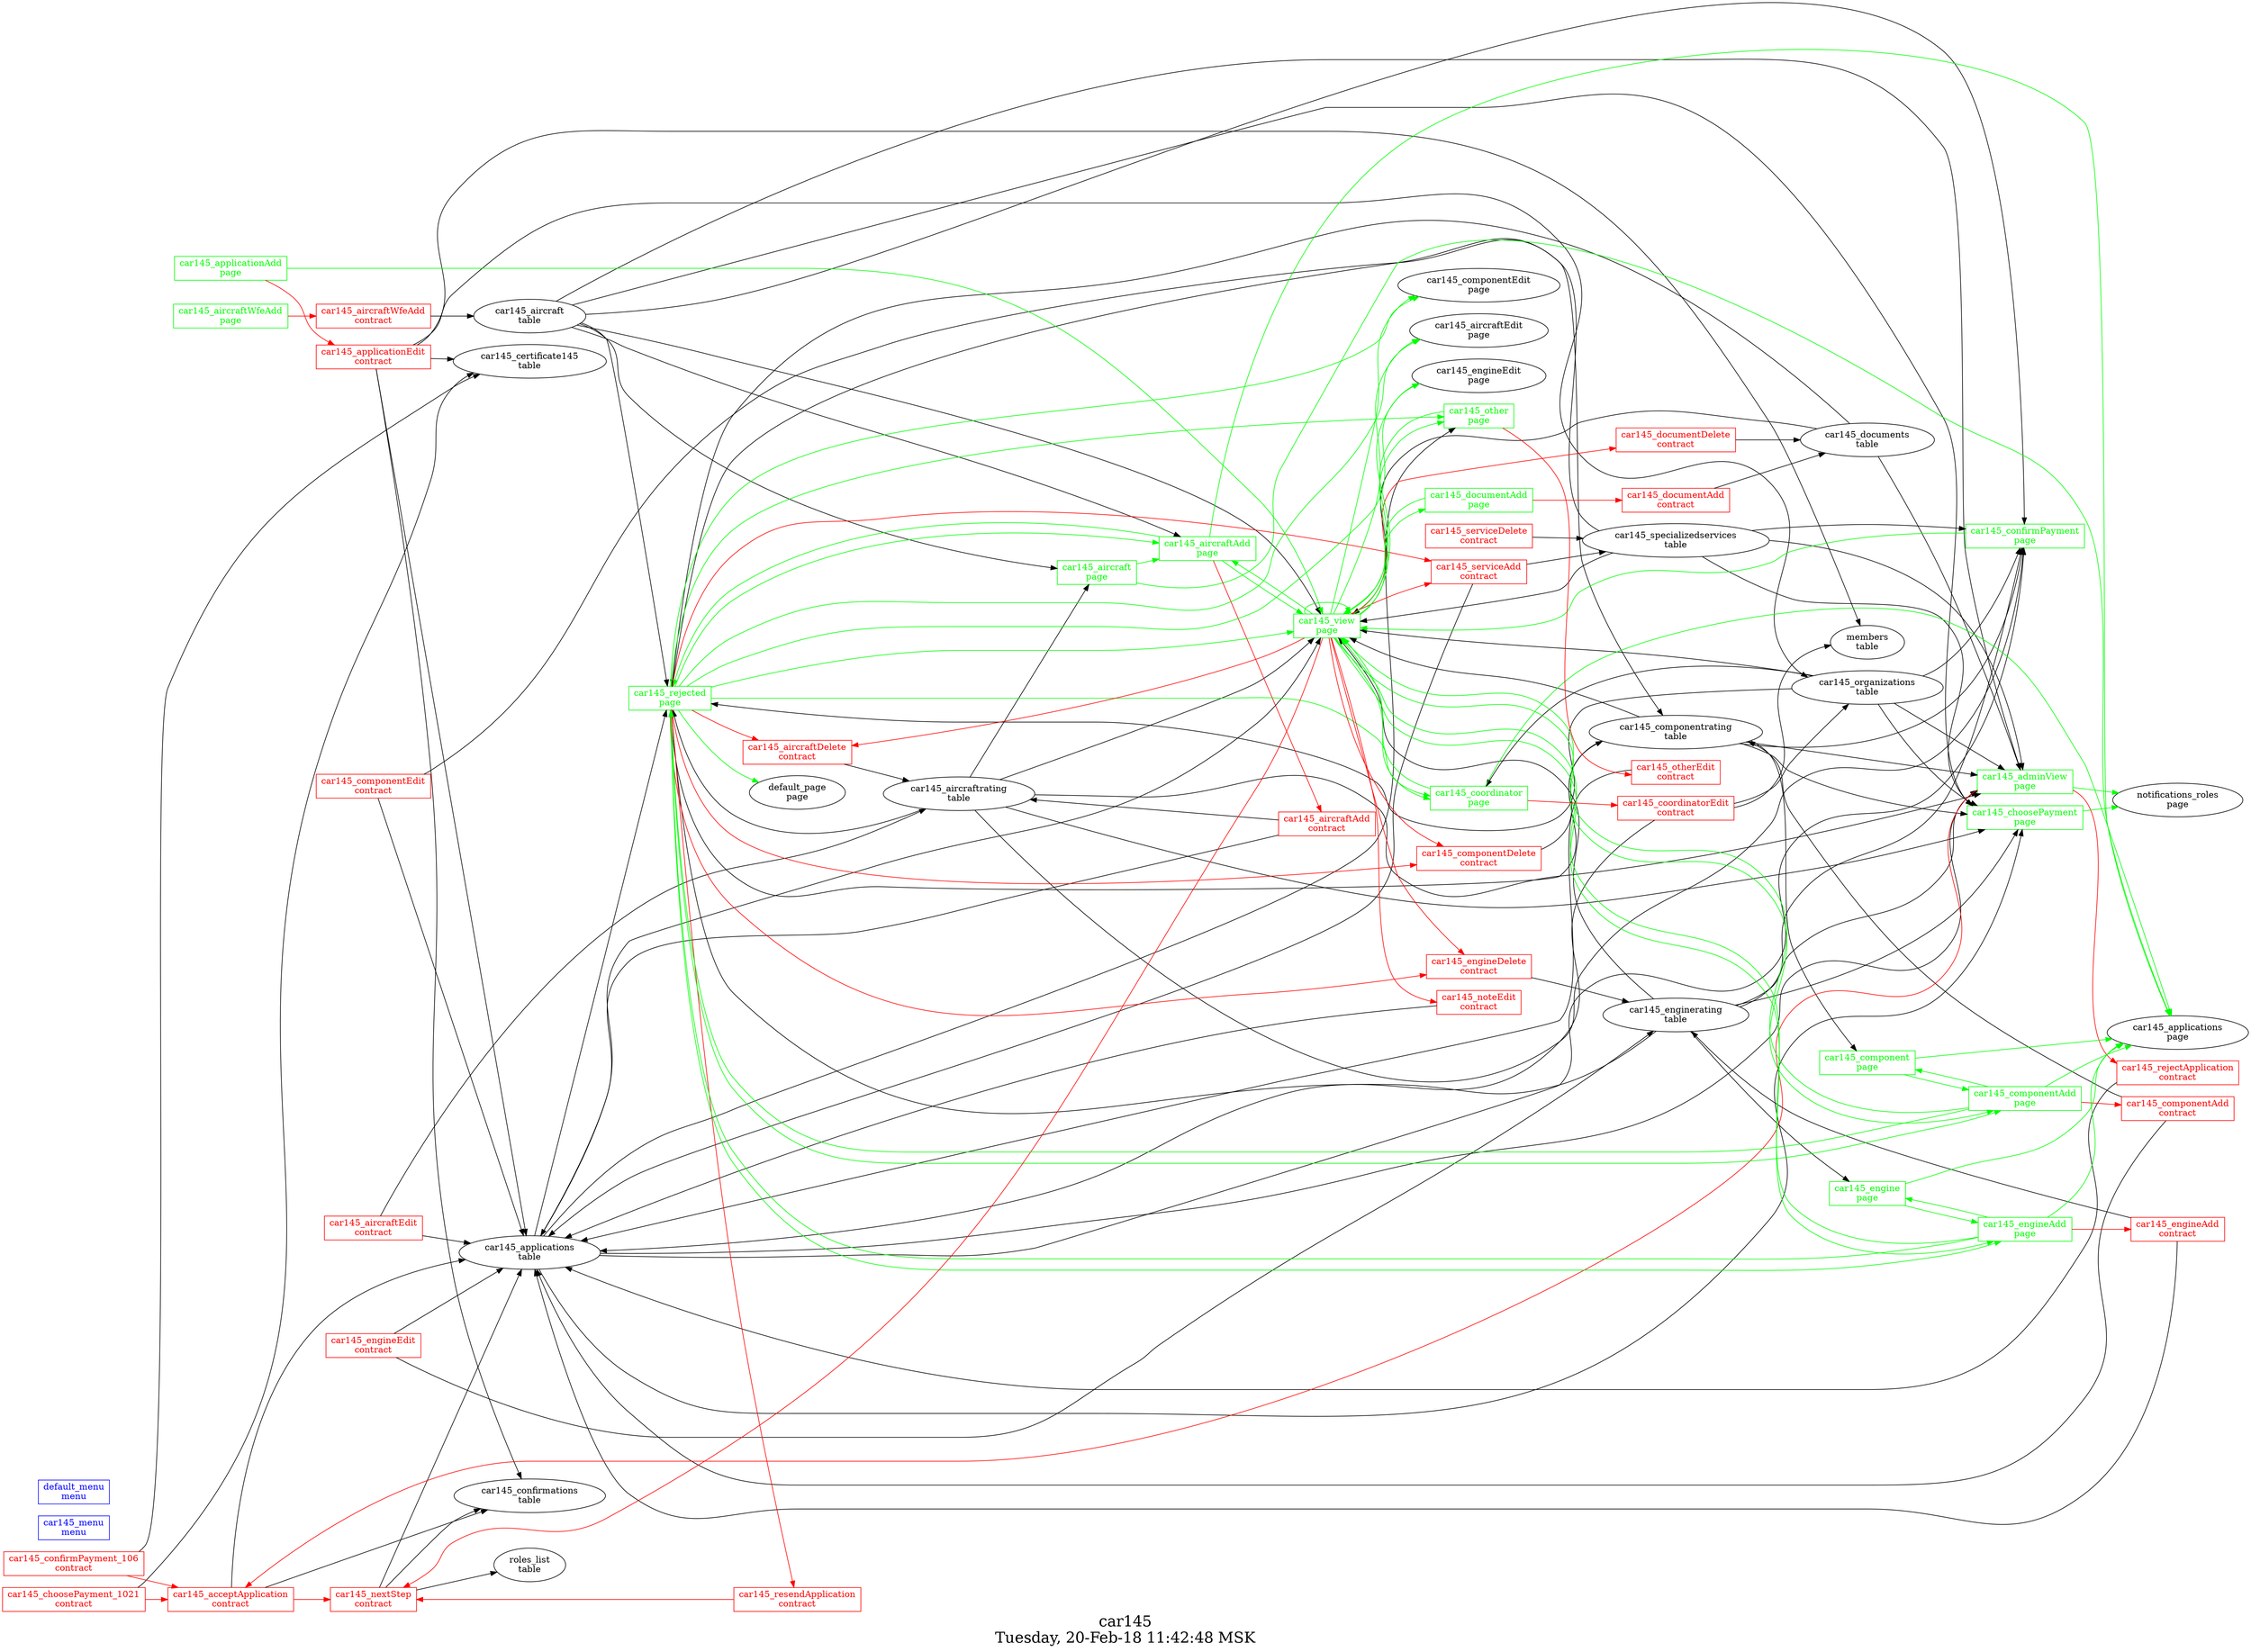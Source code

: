 digraph G {
fontsize="24.0";
label="car145\nTuesday, 20-Feb-18 11:42:48 MSK";
rankdir=LR;
"car145_acceptApplication\ncontract" -> "car145_nextStep\ncontract"  [ color=red ]
"car145_acceptApplication\ncontract" -> "car145_confirmations\ntable"  [ color="" ]
"car145_acceptApplication\ncontract" -> "car145_applications\ntable"  [ color="" ]
"car145_acceptApplication\ncontract" [color=red, fontcolor=red, group=contracts, shape=record];
"car145_aircraftAdd\ncontract" -> "car145_aircraftrating\ntable"  [ color="" ]
"car145_aircraftAdd\ncontract" -> "car145_applications\ntable"  [ color="" ]
"car145_aircraftAdd\ncontract" [color=red, fontcolor=red, group=contracts, shape=record];
"car145_aircraftDelete\ncontract" -> "car145_aircraftrating\ntable"  [ color="" ]
"car145_aircraftDelete\ncontract" [color=red, fontcolor=red, group=contracts, shape=record];
"car145_aircraftEdit\ncontract" -> "car145_aircraftrating\ntable"  [ color="" ]
"car145_aircraftEdit\ncontract" -> "car145_applications\ntable"  [ color="" ]
"car145_aircraftEdit\ncontract" [color=red, fontcolor=red, group=contracts, shape=record];
"car145_aircraftWfeAdd\ncontract" -> "car145_aircraft\ntable"  [ color="" ]
"car145_aircraftWfeAdd\ncontract" [color=red, fontcolor=red, group=contracts, shape=record];
"car145_applicationEdit\ncontract" -> "members\ntable"  [ color="" ]
"car145_applicationEdit\ncontract" -> "car145_organizations\ntable"  [ color="" ]
"car145_applicationEdit\ncontract" -> "car145_applications\ntable"  [ color="" ]
"car145_applicationEdit\ncontract" -> "car145_certificate145\ntable"  [ color="" ]
"car145_applicationEdit\ncontract" -> "car145_confirmations\ntable"  [ color="" ]
"car145_applicationEdit\ncontract" [color=red, fontcolor=red, group=contracts, shape=record];
"car145_choosePayment_1021\ncontract" -> "car145_acceptApplication\ncontract"  [ color=red ]
"car145_choosePayment_1021\ncontract" -> "car145_certificate145\ntable"  [ color="" ]
"car145_choosePayment_1021\ncontract" [color=red, fontcolor=red, group=contracts, shape=record];
"car145_componentAdd\ncontract" -> "car145_componentrating\ntable"  [ color="" ]
"car145_componentAdd\ncontract" -> "car145_applications\ntable"  [ color="" ]
"car145_componentAdd\ncontract" [color=red, fontcolor=red, group=contracts, shape=record];
"car145_componentDelete\ncontract" -> "car145_componentrating\ntable"  [ color="" ]
"car145_componentDelete\ncontract" [color=red, fontcolor=red, group=contracts, shape=record];
"car145_componentEdit\ncontract" -> "car145_componentrating\ntable"  [ color="" ]
"car145_componentEdit\ncontract" -> "car145_applications\ntable"  [ color="" ]
"car145_componentEdit\ncontract" [color=red, fontcolor=red, group=contracts, shape=record];
"car145_confirmPayment_106\ncontract" -> "car145_acceptApplication\ncontract"  [ color=red ]
"car145_confirmPayment_106\ncontract" -> "car145_certificate145\ntable"  [ color="" ]
"car145_confirmPayment_106\ncontract" [color=red, fontcolor=red, group=contracts, shape=record];
"car145_coordinatorEdit\ncontract" -> "members\ntable"  [ color="" ]
"car145_coordinatorEdit\ncontract" -> "car145_organizations\ntable"  [ color="" ]
"car145_coordinatorEdit\ncontract" -> "car145_applications\ntable"  [ color="" ]
"car145_coordinatorEdit\ncontract" [color=red, fontcolor=red, group=contracts, shape=record];
"car145_documentAdd\ncontract" -> "car145_documents\ntable"  [ color="" ]
"car145_documentAdd\ncontract" [color=red, fontcolor=red, group=contracts, shape=record];
"car145_documentDelete\ncontract" -> "car145_documents\ntable"  [ color="" ]
"car145_documentDelete\ncontract" [color=red, fontcolor=red, group=contracts, shape=record];
"car145_engineAdd\ncontract" -> "car145_enginerating\ntable"  [ color="" ]
"car145_engineAdd\ncontract" -> "car145_applications\ntable"  [ color="" ]
"car145_engineAdd\ncontract" [color=red, fontcolor=red, group=contracts, shape=record];
"car145_engineDelete\ncontract" -> "car145_enginerating\ntable"  [ color="" ]
"car145_engineDelete\ncontract" [color=red, fontcolor=red, group=contracts, shape=record];
"car145_engineEdit\ncontract" -> "car145_enginerating\ntable"  [ color="" ]
"car145_engineEdit\ncontract" -> "car145_applications\ntable"  [ color="" ]
"car145_engineEdit\ncontract" [color=red, fontcolor=red, group=contracts, shape=record];
"car145_nextStep\ncontract" -> "car145_confirmations\ntable"  [ color="" ]
"car145_nextStep\ncontract" -> "roles_list\ntable"  [ color="" ]
"car145_nextStep\ncontract" -> "car145_applications\ntable"  [ color="" ]
"car145_nextStep\ncontract" [color=red, fontcolor=red, group=contracts, shape=record];
"car145_noteEdit\ncontract" -> "car145_applications\ntable"  [ color="" ]
"car145_noteEdit\ncontract" [color=red, fontcolor=red, group=contracts, shape=record];
"car145_otherEdit\ncontract" -> "car145_applications\ntable"  [ color="" ]
"car145_otherEdit\ncontract" [color=red, fontcolor=red, group=contracts, shape=record];
"car145_rejectApplication\ncontract" -> "car145_applications\ntable"  [ color="" ]
"car145_rejectApplication\ncontract" [color=red, fontcolor=red, group=contracts, shape=record];
"car145_resendApplication\ncontract" -> "car145_nextStep\ncontract"  [ color=red ]
"car145_resendApplication\ncontract" [color=red, fontcolor=red, group=contracts, shape=record];
"car145_serviceAdd\ncontract" -> "car145_specializedservices\ntable"  [ color="" ]
"car145_serviceAdd\ncontract" -> "car145_applications\ntable"  [ color="" ]
"car145_serviceAdd\ncontract" [color=red, fontcolor=red, group=contracts, shape=record];
"car145_serviceDelete\ncontract" -> "car145_specializedservices\ntable"  [ color="" ]
"car145_serviceDelete\ncontract" [color=red, fontcolor=red, group=contracts, shape=record];
"car145_menu\nmenu" [color=blue, fontcolor=blue, group=menus, shape=record];
"default_menu\nmenu" [color=blue, fontcolor=blue, group=menus, shape=record];
"car145_adminView\npage" -> "car145_acceptApplication\ncontract"  [ color=red ]
"car145_adminView\npage" -> "car145_rejectApplication\ncontract"  [ color=red ]
"car145_applications\ntable" -> "car145_adminView\npage"  [ color="" ]
"car145_organizations\ntable" -> "car145_adminView\npage"  [ color="" ]
"car145_aircraftrating\ntable" -> "car145_adminView\npage"  [ color="" ]
"car145_aircraft\ntable" -> "car145_adminView\npage"  [ color="" ]
"car145_enginerating\ntable" -> "car145_adminView\npage"  [ color="" ]
"car145_componentrating\ntable" -> "car145_adminView\npage"  [ color="" ]
"car145_specializedservices\ntable" -> "car145_adminView\npage"  [ color="" ]
"car145_documents\ntable" -> "car145_adminView\npage"  [ color="" ]
"car145_adminView\npage" -> "notifications_roles\npage"  [ color=green ]
"car145_adminView\npage" [color=green, fontcolor=green, group=pages, shape=record];
"car145_aircraftrating\ntable" -> "car145_aircraft\npage"  [ color="" ]
"car145_aircraft\ntable" -> "car145_aircraft\npage"  [ color="" ]
"car145_aircraft\npage" -> "car145_applications\npage"  [ color=green ]
"car145_aircraft\npage" -> "car145_aircraftAdd\npage"  [ color=green ]
"car145_aircraft\npage" [color=green, fontcolor=green, group=pages, shape=record];
"car145_aircraftAdd\npage" -> "car145_aircraftAdd\ncontract"  [ color=red ]
"car145_aircraft\ntable" -> "car145_aircraftAdd\npage"  [ color="" ]
"car145_aircraftAdd\npage" -> "car145_applications\npage"  [ color=green ]
"car145_aircraftAdd\npage" -> "car145_rejected\npage"  [ color=green ]
"car145_aircraftAdd\npage" -> "car145_view\npage"  [ color=green ]
"car145_aircraftAdd\npage" [color=green, fontcolor=green, group=pages, shape=record];
"car145_aircraftWfeAdd\npage" -> "car145_aircraftWfeAdd\ncontract"  [ color=red ]
"car145_aircraftWfeAdd\npage" [color=green, fontcolor=green, group=pages, shape=record];
"car145_applicationAdd\npage" -> "car145_applicationEdit\ncontract"  [ color=red ]
"car145_applicationAdd\npage" -> "car145_view\npage"  [ color=green ]
"car145_applicationAdd\npage" [color=green, fontcolor=green, group=pages, shape=record];
"car145_applications\ntable" -> "car145_choosePayment\npage"  [ color="" ]
"car145_organizations\ntable" -> "car145_choosePayment\npage"  [ color="" ]
"car145_aircraftrating\ntable" -> "car145_choosePayment\npage"  [ color="" ]
"car145_aircraft\ntable" -> "car145_choosePayment\npage"  [ color="" ]
"car145_enginerating\ntable" -> "car145_choosePayment\npage"  [ color="" ]
"car145_componentrating\ntable" -> "car145_choosePayment\npage"  [ color="" ]
"car145_specializedservices\ntable" -> "car145_choosePayment\npage"  [ color="" ]
"car145_choosePayment\npage" -> "notifications_roles\npage"  [ color=green ]
"car145_choosePayment\npage" [color=green, fontcolor=green, group=pages, shape=record];
"car145_componentrating\ntable" -> "car145_component\npage"  [ color="" ]
"car145_component\npage" -> "car145_applications\npage"  [ color=green ]
"car145_component\npage" -> "car145_componentAdd\npage"  [ color=green ]
"car145_component\npage" [color=green, fontcolor=green, group=pages, shape=record];
"car145_componentAdd\npage" -> "car145_componentAdd\ncontract"  [ color=red ]
"car145_componentAdd\npage" -> "car145_applications\npage"  [ color=green ]
"car145_componentAdd\npage" -> "car145_component\npage"  [ color=green ]
"car145_componentAdd\npage" -> "car145_rejected\npage"  [ color=green ]
"car145_componentAdd\npage" -> "car145_view\npage"  [ color=green ]
"car145_componentAdd\npage" [color=green, fontcolor=green, group=pages, shape=record];
"car145_applications\ntable" -> "car145_confirmPayment\npage"  [ color="" ]
"car145_organizations\ntable" -> "car145_confirmPayment\npage"  [ color="" ]
"car145_aircraftrating\ntable" -> "car145_confirmPayment\npage"  [ color="" ]
"car145_aircraft\ntable" -> "car145_confirmPayment\npage"  [ color="" ]
"car145_enginerating\ntable" -> "car145_confirmPayment\npage"  [ color="" ]
"car145_componentrating\ntable" -> "car145_confirmPayment\npage"  [ color="" ]
"car145_specializedservices\ntable" -> "car145_confirmPayment\npage"  [ color="" ]
"car145_confirmPayment\npage" -> "car145_view\npage"  [ color=green ]
"car145_confirmPayment\npage" [color=green, fontcolor=green, group=pages, shape=record];
"car145_coordinator\npage" -> "car145_coordinatorEdit\ncontract"  [ color=red ]
"car145_organizations\ntable" -> "car145_coordinator\npage"  [ color="" ]
"car145_coordinator\npage" -> "car145_applications\npage"  [ color=green ]
"car145_coordinator\npage" -> "car145_view\npage"  [ color=green ]
"car145_coordinator\npage" [color=green, fontcolor=green, group=pages, shape=record];
"car145_documentAdd\npage" -> "car145_documentAdd\ncontract"  [ color=red ]
"car145_documentAdd\npage" -> "car145_view\npage"  [ color=green ]
"car145_documentAdd\npage" [color=green, fontcolor=green, group=pages, shape=record];
"car145_enginerating\ntable" -> "car145_engine\npage"  [ color="" ]
"car145_engine\npage" -> "car145_applications\npage"  [ color=green ]
"car145_engine\npage" -> "car145_engineAdd\npage"  [ color=green ]
"car145_engine\npage" [color=green, fontcolor=green, group=pages, shape=record];
"car145_engineAdd\npage" -> "car145_engineAdd\ncontract"  [ color=red ]
"car145_engineAdd\npage" -> "car145_applications\npage"  [ color=green ]
"car145_engineAdd\npage" -> "car145_engine\npage"  [ color=green ]
"car145_engineAdd\npage" -> "car145_rejected\npage"  [ color=green ]
"car145_engineAdd\npage" -> "car145_view\npage"  [ color=green ]
"car145_engineAdd\npage" [color=green, fontcolor=green, group=pages, shape=record];
"car145_other\npage" -> "car145_otherEdit\ncontract"  [ color=red ]
"car145_applications\ntable" -> "car145_other\npage"  [ color="" ]
"car145_other\npage" -> "car145_view\npage"  [ color=green ]
"car145_other\npage" [color=green, fontcolor=green, group=pages, shape=record];
"car145_rejected\npage" -> "car145_aircraftDelete\ncontract"  [ color=red ]
"car145_rejected\npage" -> "car145_engineDelete\ncontract"  [ color=red ]
"car145_rejected\npage" -> "car145_componentDelete\ncontract"  [ color=red ]
"car145_rejected\npage" -> "car145_serviceAdd\ncontract"  [ color=red ]
"car145_rejected\npage" -> "car145_resendApplication\ncontract"  [ color=red ]
"car145_applications\ntable" -> "car145_rejected\npage"  [ color="" ]
"car145_organizations\ntable" -> "car145_rejected\npage"  [ color="" ]
"car145_aircraftrating\ntable" -> "car145_rejected\npage"  [ color="" ]
"car145_aircraft\ntable" -> "car145_rejected\npage"  [ color="" ]
"car145_enginerating\ntable" -> "car145_rejected\npage"  [ color="" ]
"car145_componentrating\ntable" -> "car145_rejected\npage"  [ color="" ]
"car145_specializedservices\ntable" -> "car145_rejected\npage"  [ color="" ]
"car145_documents\ntable" -> "car145_rejected\npage"  [ color="" ]
"car145_rejected\npage" -> "car145_coordinator\npage"  [ color=green ]
"car145_rejected\npage" -> "car145_aircraftEdit\npage"  [ color=green ]
"car145_rejected\npage" -> "car145_aircraftAdd\npage"  [ color=green ]
"car145_rejected\npage" -> "car145_engineEdit\npage"  [ color=green ]
"car145_rejected\npage" -> "car145_engineAdd\npage"  [ color=green ]
"car145_rejected\npage" -> "car145_componentEdit\npage"  [ color=green ]
"car145_rejected\npage" -> "car145_componentAdd\npage"  [ color=green ]
"car145_rejected\npage" -> "car145_view\npage"  [ color=green ]
"car145_rejected\npage" -> "car145_other\npage"  [ color=green ]
"car145_rejected\npage" -> "default_page\npage"  [ color=green ]
"car145_rejected\npage" [color=green, fontcolor=green, group=pages, shape=record];
"car145_view\npage" -> "car145_aircraftDelete\ncontract"  [ color=red ]
"car145_view\npage" -> "car145_engineDelete\ncontract"  [ color=red ]
"car145_view\npage" -> "car145_componentDelete\ncontract"  [ color=red ]
"car145_view\npage" -> "car145_serviceAdd\ncontract"  [ color=red ]
"car145_view\npage" -> "car145_documentDelete\ncontract"  [ color=red ]
"car145_view\npage" -> "car145_noteEdit\ncontract"  [ color=red ]
"car145_view\npage" -> "car145_nextStep\ncontract"  [ color=red ]
"car145_applications\ntable" -> "car145_view\npage"  [ color="" ]
"car145_organizations\ntable" -> "car145_view\npage"  [ color="" ]
"car145_aircraftrating\ntable" -> "car145_view\npage"  [ color="" ]
"car145_aircraft\ntable" -> "car145_view\npage"  [ color="" ]
"car145_enginerating\ntable" -> "car145_view\npage"  [ color="" ]
"car145_componentrating\ntable" -> "car145_view\npage"  [ color="" ]
"car145_specializedservices\ntable" -> "car145_view\npage"  [ color="" ]
"car145_documents\ntable" -> "car145_view\npage"  [ color="" ]
"car145_view\npage" -> "car145_coordinator\npage"  [ color=green ]
"car145_view\npage" -> "car145_aircraftEdit\npage"  [ color=green ]
"car145_view\npage" -> "car145_aircraftAdd\npage"  [ color=green ]
"car145_view\npage" -> "car145_engineEdit\npage"  [ color=green ]
"car145_view\npage" -> "car145_engineAdd\npage"  [ color=green ]
"car145_view\npage" -> "car145_componentEdit\npage"  [ color=green ]
"car145_view\npage" -> "car145_componentAdd\npage"  [ color=green ]
"car145_view\npage" -> "car145_view\npage"  [ color=green ]
"car145_view\npage" -> "car145_other\npage"  [ color=green ]
"car145_view\npage" -> "car145_documentAdd\npage"  [ color=green ]
"car145_view\npage" [color=green, fontcolor=green, group=pages, shape=record];
"car145_aircraft\ntable" [color="", fontcolor="", group=tables, shape=""];
"car145_aircraftrating\ntable" [color="", fontcolor="", group=tables, shape=""];
"car145_applications\ntable" [color="", fontcolor="", group=tables, shape=""];
"car145_certificate145\ntable" [color="", fontcolor="", group=tables, shape=""];
"car145_componentrating\ntable" [color="", fontcolor="", group=tables, shape=""];
"car145_confirmations\ntable" [color="", fontcolor="", group=tables, shape=""];
"car145_documents\ntable" [color="", fontcolor="", group=tables, shape=""];
"car145_enginerating\ntable" [color="", fontcolor="", group=tables, shape=""];
"car145_organizations\ntable" [color="", fontcolor="", group=tables, shape=""];
"car145_specializedservices\ntable" [color="", fontcolor="", group=tables, shape=""];
}
